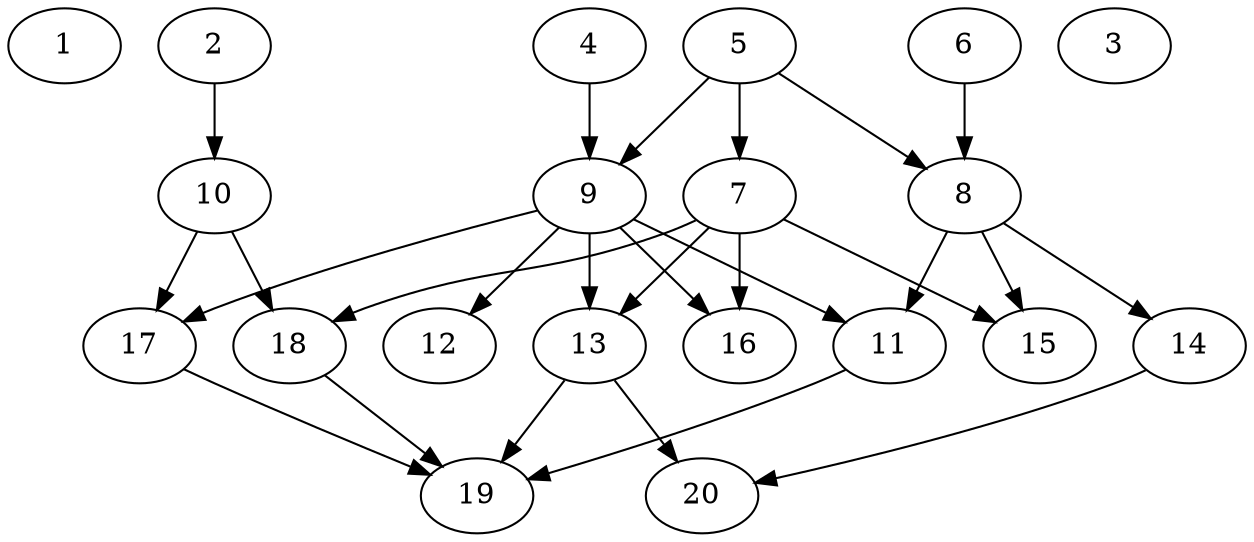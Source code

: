 // DAG automatically generated by daggen at Sat Jul 27 15:38:13 2019
// ./daggen --dot -n 20 --ccr 0.3 --fat 0.6 --regular 0.5 --density 0.4 --mindata 5242880 --maxdata 52428800 
digraph G {
  1 [size="150391467", alpha="0.09", expect_size="45117440"] 
  2 [size="100713813", alpha="0.18", expect_size="30214144"] 
  2 -> 10 [size ="30214144"]
  3 [size="142434987", alpha="0.06", expect_size="42730496"] 
  4 [size="23971840", alpha="0.18", expect_size="7191552"] 
  4 -> 9 [size ="7191552"]
  5 [size="25494187", alpha="0.17", expect_size="7648256"] 
  5 -> 7 [size ="7648256"]
  5 -> 8 [size ="7648256"]
  5 -> 9 [size ="7648256"]
  6 [size="33959253", alpha="0.03", expect_size="10187776"] 
  6 -> 8 [size ="10187776"]
  7 [size="167171413", alpha="0.11", expect_size="50151424"] 
  7 -> 13 [size ="50151424"]
  7 -> 15 [size ="50151424"]
  7 -> 16 [size ="50151424"]
  7 -> 18 [size ="50151424"]
  8 [size="142926507", alpha="0.04", expect_size="42877952"] 
  8 -> 11 [size ="42877952"]
  8 -> 14 [size ="42877952"]
  8 -> 15 [size ="42877952"]
  9 [size="98645333", alpha="0.16", expect_size="29593600"] 
  9 -> 11 [size ="29593600"]
  9 -> 12 [size ="29593600"]
  9 -> 13 [size ="29593600"]
  9 -> 16 [size ="29593600"]
  9 -> 17 [size ="29593600"]
  10 [size="31395840", alpha="0.12", expect_size="9418752"] 
  10 -> 17 [size ="9418752"]
  10 -> 18 [size ="9418752"]
  11 [size="86551893", alpha="0.13", expect_size="25965568"] 
  11 -> 19 [size ="25965568"]
  12 [size="153873067", alpha="0.19", expect_size="46161920"] 
  13 [size="134338560", alpha="0.03", expect_size="40301568"] 
  13 -> 19 [size ="40301568"]
  13 -> 20 [size ="40301568"]
  14 [size="21050027", alpha="0.12", expect_size="6315008"] 
  14 -> 20 [size ="6315008"]
  15 [size="160245760", alpha="0.02", expect_size="48073728"] 
  16 [size="134741333", alpha="0.14", expect_size="40422400"] 
  17 [size="156474027", alpha="0.11", expect_size="46942208"] 
  17 -> 19 [size ="46942208"]
  18 [size="85090987", alpha="0.18", expect_size="25527296"] 
  18 -> 19 [size ="25527296"]
  19 [size="118060373", alpha="0.13", expect_size="35418112"] 
  20 [size="83435520", alpha="0.11", expect_size="25030656"] 
}
